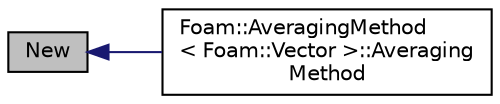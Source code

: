 digraph "New"
{
  bgcolor="transparent";
  edge [fontname="Helvetica",fontsize="10",labelfontname="Helvetica",labelfontsize="10"];
  node [fontname="Helvetica",fontsize="10",shape=record];
  rankdir="LR";
  Node15 [label="New",height=0.2,width=0.4,color="black", fillcolor="grey75", style="filled", fontcolor="black"];
  Node15 -> Node16 [dir="back",color="midnightblue",fontsize="10",style="solid",fontname="Helvetica"];
  Node16 [label="Foam::AveragingMethod\l\< Foam::Vector \>::Averaging\lMethod",height=0.2,width=0.4,color="black",URL="$a25025.html#a1c99bac5ca4f71e9f4e6bd714f36d12b",tooltip="Construct a copy. "];
}
